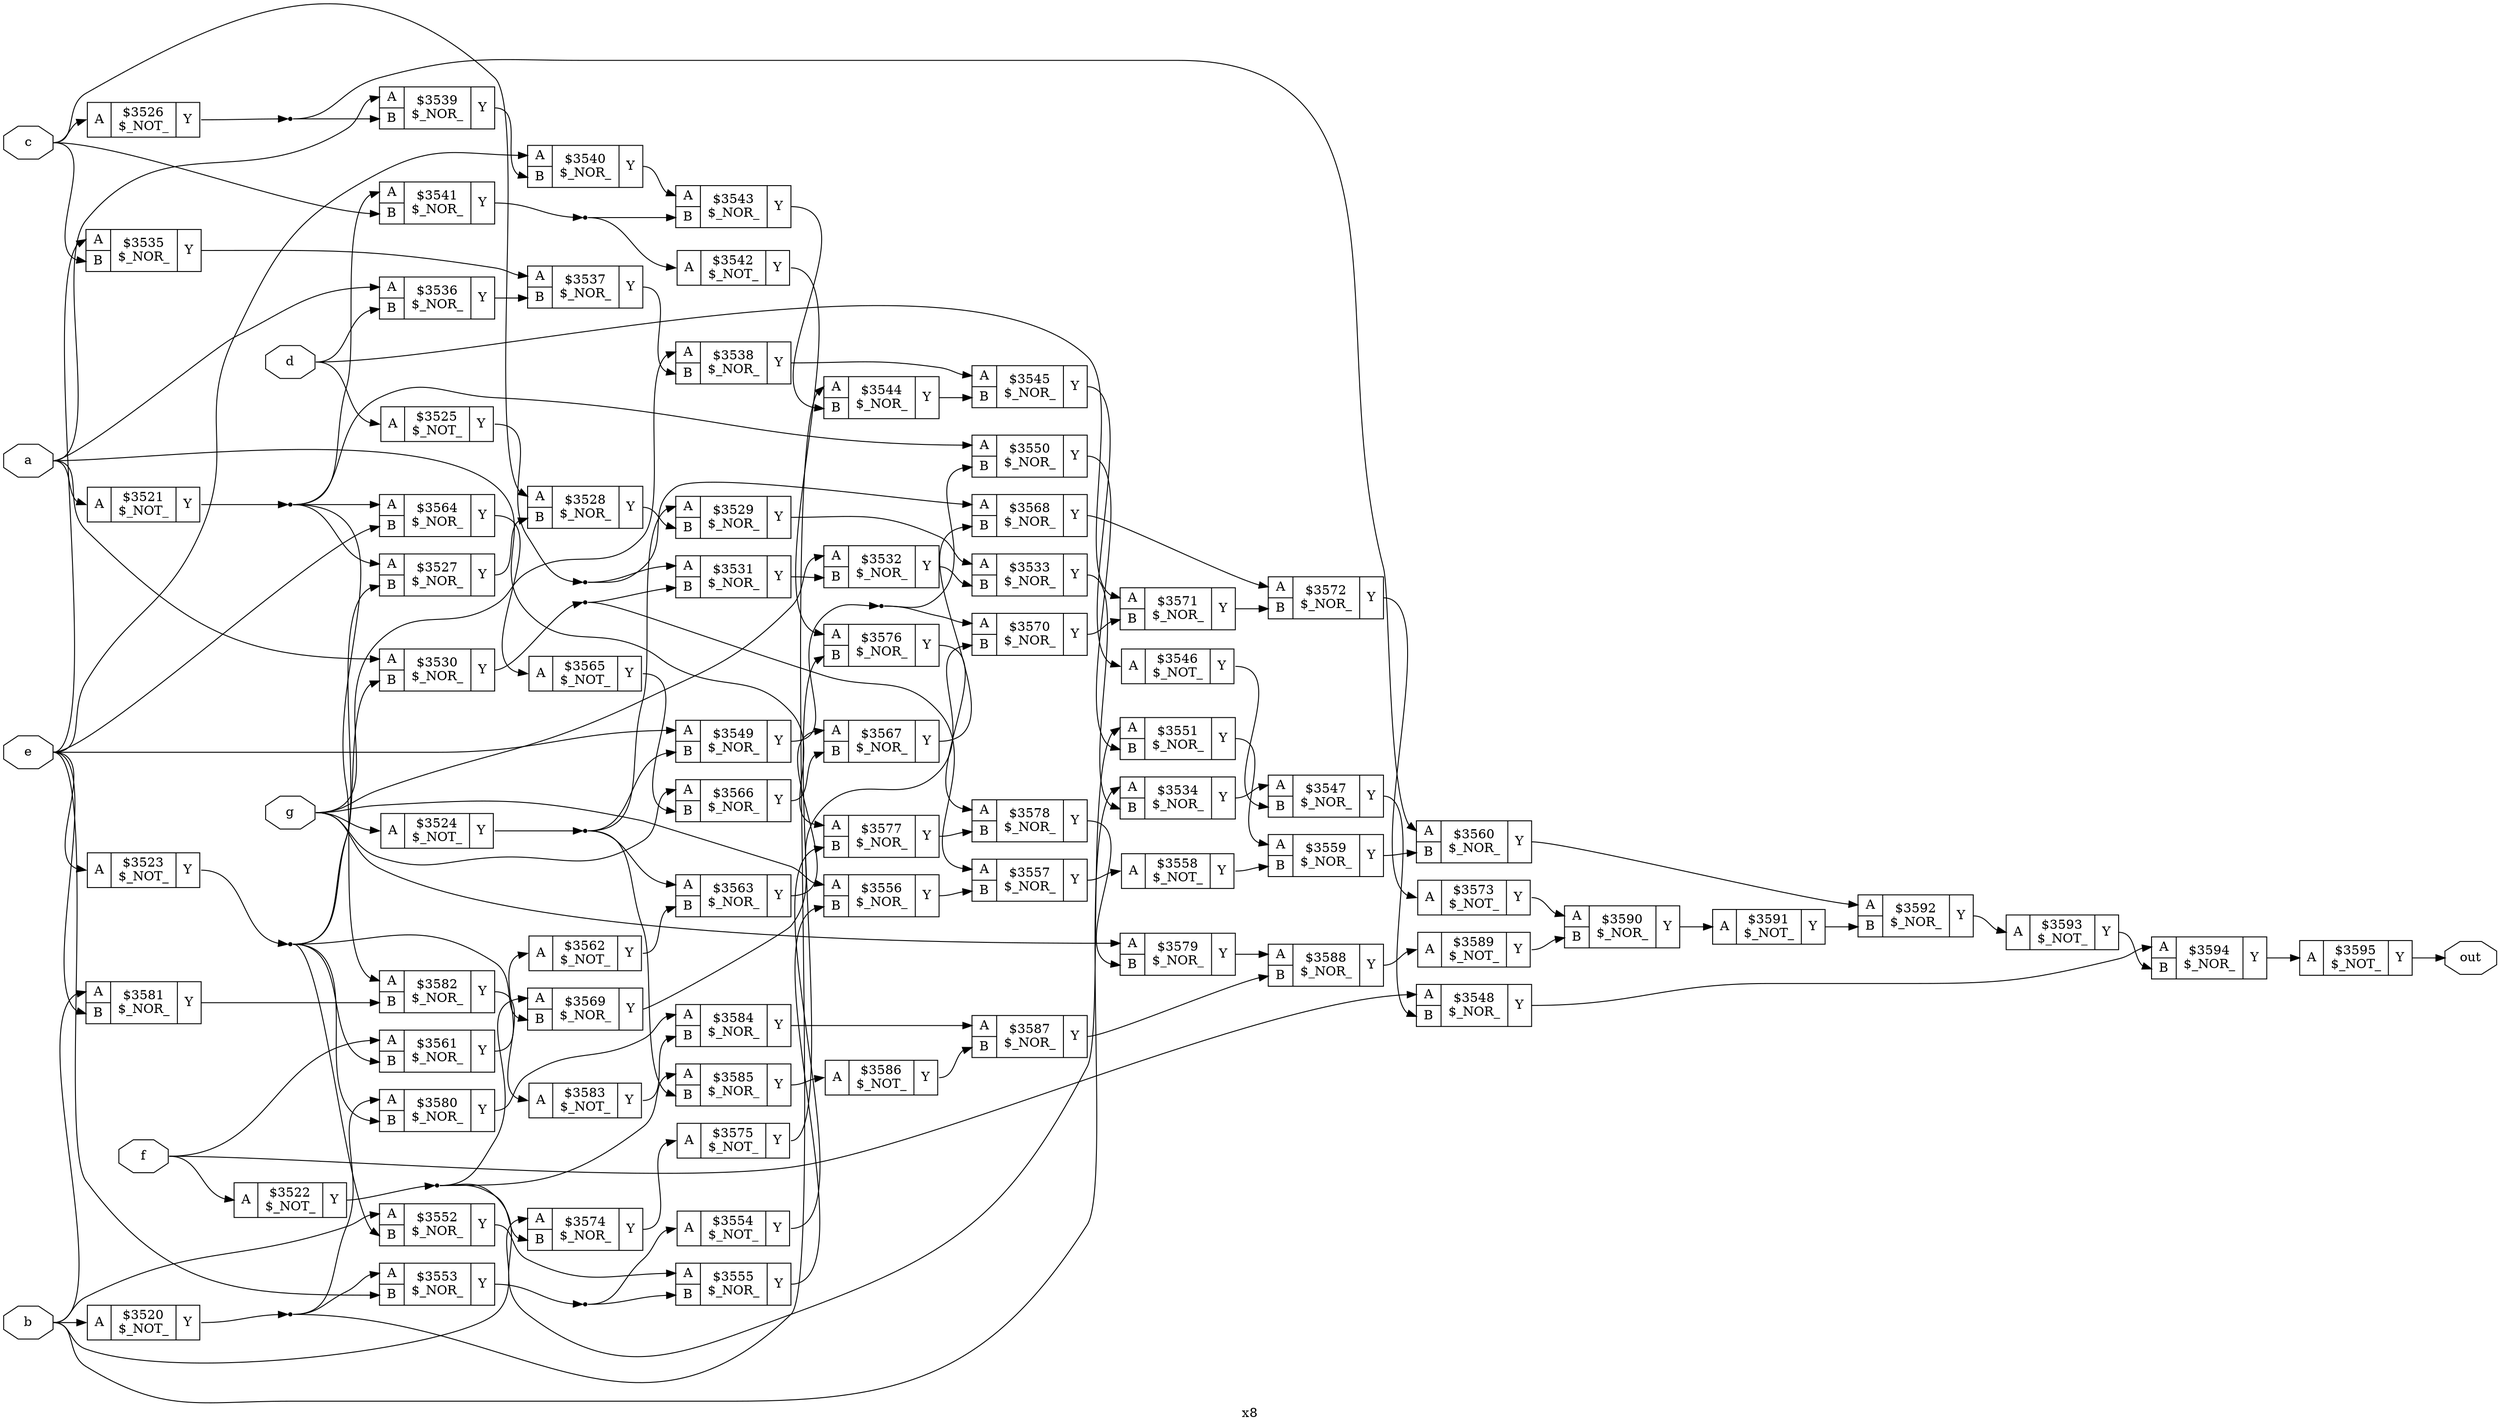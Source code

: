 digraph "x8" {
label="x8";
rankdir="LR";
remincross=true;
n76 [ shape=octagon, label="a", color="black", fontcolor="black" ];
n77 [ shape=octagon, label="b", color="black", fontcolor="black" ];
n78 [ shape=octagon, label="c", color="black", fontcolor="black" ];
n79 [ shape=octagon, label="d", color="black", fontcolor="black" ];
n80 [ shape=octagon, label="e", color="black", fontcolor="black" ];
n81 [ shape=octagon, label="f", color="black", fontcolor="black" ];
n82 [ shape=octagon, label="g", color="black", fontcolor="black" ];
n83 [ shape=octagon, label="out", color="black", fontcolor="black" ];
c86 [ shape=record, label="{{<p84> A}|$3520\n$_NOT_|{<p85> Y}}" ];
c87 [ shape=record, label="{{<p84> A}|$3521\n$_NOT_|{<p85> Y}}" ];
c88 [ shape=record, label="{{<p84> A}|$3522\n$_NOT_|{<p85> Y}}" ];
c89 [ shape=record, label="{{<p84> A}|$3523\n$_NOT_|{<p85> Y}}" ];
c90 [ shape=record, label="{{<p84> A}|$3524\n$_NOT_|{<p85> Y}}" ];
c91 [ shape=record, label="{{<p84> A}|$3525\n$_NOT_|{<p85> Y}}" ];
c92 [ shape=record, label="{{<p84> A}|$3526\n$_NOT_|{<p85> Y}}" ];
c94 [ shape=record, label="{{<p84> A|<p93> B}|$3527\n$_NOR_|{<p85> Y}}" ];
c95 [ shape=record, label="{{<p84> A|<p93> B}|$3528\n$_NOR_|{<p85> Y}}" ];
c96 [ shape=record, label="{{<p84> A|<p93> B}|$3529\n$_NOR_|{<p85> Y}}" ];
c97 [ shape=record, label="{{<p84> A|<p93> B}|$3530\n$_NOR_|{<p85> Y}}" ];
c98 [ shape=record, label="{{<p84> A|<p93> B}|$3531\n$_NOR_|{<p85> Y}}" ];
c99 [ shape=record, label="{{<p84> A|<p93> B}|$3532\n$_NOR_|{<p85> Y}}" ];
c100 [ shape=record, label="{{<p84> A|<p93> B}|$3533\n$_NOR_|{<p85> Y}}" ];
c101 [ shape=record, label="{{<p84> A|<p93> B}|$3534\n$_NOR_|{<p85> Y}}" ];
c102 [ shape=record, label="{{<p84> A|<p93> B}|$3535\n$_NOR_|{<p85> Y}}" ];
c103 [ shape=record, label="{{<p84> A|<p93> B}|$3536\n$_NOR_|{<p85> Y}}" ];
c104 [ shape=record, label="{{<p84> A|<p93> B}|$3537\n$_NOR_|{<p85> Y}}" ];
c105 [ shape=record, label="{{<p84> A|<p93> B}|$3538\n$_NOR_|{<p85> Y}}" ];
c106 [ shape=record, label="{{<p84> A|<p93> B}|$3539\n$_NOR_|{<p85> Y}}" ];
c107 [ shape=record, label="{{<p84> A|<p93> B}|$3540\n$_NOR_|{<p85> Y}}" ];
c108 [ shape=record, label="{{<p84> A|<p93> B}|$3541\n$_NOR_|{<p85> Y}}" ];
c109 [ shape=record, label="{{<p84> A}|$3542\n$_NOT_|{<p85> Y}}" ];
c110 [ shape=record, label="{{<p84> A|<p93> B}|$3543\n$_NOR_|{<p85> Y}}" ];
c111 [ shape=record, label="{{<p84> A|<p93> B}|$3544\n$_NOR_|{<p85> Y}}" ];
c112 [ shape=record, label="{{<p84> A|<p93> B}|$3545\n$_NOR_|{<p85> Y}}" ];
c113 [ shape=record, label="{{<p84> A}|$3546\n$_NOT_|{<p85> Y}}" ];
c114 [ shape=record, label="{{<p84> A|<p93> B}|$3547\n$_NOR_|{<p85> Y}}" ];
c115 [ shape=record, label="{{<p84> A|<p93> B}|$3548\n$_NOR_|{<p85> Y}}" ];
c116 [ shape=record, label="{{<p84> A|<p93> B}|$3549\n$_NOR_|{<p85> Y}}" ];
c117 [ shape=record, label="{{<p84> A|<p93> B}|$3550\n$_NOR_|{<p85> Y}}" ];
c118 [ shape=record, label="{{<p84> A|<p93> B}|$3551\n$_NOR_|{<p85> Y}}" ];
c119 [ shape=record, label="{{<p84> A|<p93> B}|$3552\n$_NOR_|{<p85> Y}}" ];
c120 [ shape=record, label="{{<p84> A|<p93> B}|$3553\n$_NOR_|{<p85> Y}}" ];
c121 [ shape=record, label="{{<p84> A}|$3554\n$_NOT_|{<p85> Y}}" ];
c122 [ shape=record, label="{{<p84> A|<p93> B}|$3555\n$_NOR_|{<p85> Y}}" ];
c123 [ shape=record, label="{{<p84> A|<p93> B}|$3556\n$_NOR_|{<p85> Y}}" ];
c124 [ shape=record, label="{{<p84> A|<p93> B}|$3557\n$_NOR_|{<p85> Y}}" ];
c125 [ shape=record, label="{{<p84> A}|$3558\n$_NOT_|{<p85> Y}}" ];
c126 [ shape=record, label="{{<p84> A|<p93> B}|$3559\n$_NOR_|{<p85> Y}}" ];
c127 [ shape=record, label="{{<p84> A|<p93> B}|$3560\n$_NOR_|{<p85> Y}}" ];
c128 [ shape=record, label="{{<p84> A|<p93> B}|$3561\n$_NOR_|{<p85> Y}}" ];
c129 [ shape=record, label="{{<p84> A}|$3562\n$_NOT_|{<p85> Y}}" ];
c130 [ shape=record, label="{{<p84> A|<p93> B}|$3563\n$_NOR_|{<p85> Y}}" ];
c131 [ shape=record, label="{{<p84> A|<p93> B}|$3564\n$_NOR_|{<p85> Y}}" ];
c132 [ shape=record, label="{{<p84> A}|$3565\n$_NOT_|{<p85> Y}}" ];
c133 [ shape=record, label="{{<p84> A|<p93> B}|$3566\n$_NOR_|{<p85> Y}}" ];
c134 [ shape=record, label="{{<p84> A|<p93> B}|$3567\n$_NOR_|{<p85> Y}}" ];
c135 [ shape=record, label="{{<p84> A|<p93> B}|$3568\n$_NOR_|{<p85> Y}}" ];
c136 [ shape=record, label="{{<p84> A|<p93> B}|$3569\n$_NOR_|{<p85> Y}}" ];
c137 [ shape=record, label="{{<p84> A|<p93> B}|$3570\n$_NOR_|{<p85> Y}}" ];
c138 [ shape=record, label="{{<p84> A|<p93> B}|$3571\n$_NOR_|{<p85> Y}}" ];
c139 [ shape=record, label="{{<p84> A|<p93> B}|$3572\n$_NOR_|{<p85> Y}}" ];
c140 [ shape=record, label="{{<p84> A}|$3573\n$_NOT_|{<p85> Y}}" ];
c141 [ shape=record, label="{{<p84> A|<p93> B}|$3574\n$_NOR_|{<p85> Y}}" ];
c142 [ shape=record, label="{{<p84> A}|$3575\n$_NOT_|{<p85> Y}}" ];
c143 [ shape=record, label="{{<p84> A|<p93> B}|$3576\n$_NOR_|{<p85> Y}}" ];
c144 [ shape=record, label="{{<p84> A|<p93> B}|$3577\n$_NOR_|{<p85> Y}}" ];
c145 [ shape=record, label="{{<p84> A|<p93> B}|$3578\n$_NOR_|{<p85> Y}}" ];
c146 [ shape=record, label="{{<p84> A|<p93> B}|$3579\n$_NOR_|{<p85> Y}}" ];
c147 [ shape=record, label="{{<p84> A|<p93> B}|$3580\n$_NOR_|{<p85> Y}}" ];
c148 [ shape=record, label="{{<p84> A|<p93> B}|$3581\n$_NOR_|{<p85> Y}}" ];
c149 [ shape=record, label="{{<p84> A|<p93> B}|$3582\n$_NOR_|{<p85> Y}}" ];
c150 [ shape=record, label="{{<p84> A}|$3583\n$_NOT_|{<p85> Y}}" ];
c151 [ shape=record, label="{{<p84> A|<p93> B}|$3584\n$_NOR_|{<p85> Y}}" ];
c152 [ shape=record, label="{{<p84> A|<p93> B}|$3585\n$_NOR_|{<p85> Y}}" ];
c153 [ shape=record, label="{{<p84> A}|$3586\n$_NOT_|{<p85> Y}}" ];
c154 [ shape=record, label="{{<p84> A|<p93> B}|$3587\n$_NOR_|{<p85> Y}}" ];
c155 [ shape=record, label="{{<p84> A|<p93> B}|$3588\n$_NOR_|{<p85> Y}}" ];
c156 [ shape=record, label="{{<p84> A}|$3589\n$_NOT_|{<p85> Y}}" ];
c157 [ shape=record, label="{{<p84> A|<p93> B}|$3590\n$_NOR_|{<p85> Y}}" ];
c158 [ shape=record, label="{{<p84> A}|$3591\n$_NOT_|{<p85> Y}}" ];
c159 [ shape=record, label="{{<p84> A|<p93> B}|$3592\n$_NOR_|{<p85> Y}}" ];
c160 [ shape=record, label="{{<p84> A}|$3593\n$_NOT_|{<p85> Y}}" ];
c161 [ shape=record, label="{{<p84> A|<p93> B}|$3594\n$_NOR_|{<p85> Y}}" ];
c162 [ shape=record, label="{{<p84> A}|$3595\n$_NOT_|{<p85> Y}}" ];
n1 [ shape=point ];
c87:p85:e -> n1:w [color="black", label=""];
n1:e -> c108:p84:w [color="black", label=""];
n1:e -> c117:p84:w [color="black", label=""];
n1:e -> c131:p84:w [color="black", label=""];
n1:e -> c149:p84:w [color="black", label=""];
n1:e -> c94:p84:w [color="black", label=""];
n10 [ shape=point ];
c97:p85:e -> n10:w [color="black", label=""];
n10:e -> c124:p84:w [color="black", label=""];
n10:e -> c98:p93:w [color="black", label=""];
c98:p85:e -> c99:p93:w [color="black", label=""];
c99:p85:e -> c100:p93:w [color="black", label=""];
c100:p85:e -> c101:p93:w [color="black", label=""];
c101:p85:e -> c114:p84:w [color="black", label=""];
c102:p85:e -> c104:p84:w [color="black", label=""];
c103:p85:e -> c104:p93:w [color="black", label=""];
c104:p85:e -> c105:p93:w [color="black", label=""];
c105:p85:e -> c112:p84:w [color="black", label=""];
c106:p85:e -> c107:p93:w [color="black", label=""];
n2 [ shape=point ];
c88:p85:e -> n2:w [color="black", label=""];
n2:e -> c118:p84:w [color="black", label=""];
n2:e -> c136:p84:w [color="black", label=""];
n2:e -> c141:p93:w [color="black", label=""];
n2:e -> c152:p84:w [color="black", label=""];
c107:p85:e -> c110:p84:w [color="black", label=""];
n21 [ shape=point ];
c108:p85:e -> n21:w [color="black", label=""];
n21:e -> c109:p84:w [color="black", label=""];
n21:e -> c110:p93:w [color="black", label=""];
c109:p85:e -> c143:p84:w [color="black", label=""];
c110:p85:e -> c111:p93:w [color="black", label=""];
c111:p85:e -> c112:p93:w [color="black", label=""];
c112:p85:e -> c113:p84:w [color="black", label=""];
c113:p85:e -> c114:p93:w [color="black", label=""];
c114:p85:e -> c115:p93:w [color="black", label=""];
c115:p85:e -> c161:p84:w [color="black", label=""];
n29 [ shape=point ];
c116:p85:e -> n29:w [color="black", label=""];
n29:e -> c117:p93:w [color="black", label=""];
n29:e -> c137:p84:w [color="black", label=""];
n3 [ shape=point ];
c89:p85:e -> n3:w [color="black", label=""];
n3:e -> c119:p93:w [color="black", label=""];
n3:e -> c128:p93:w [color="black", label=""];
n3:e -> c136:p93:w [color="black", label=""];
n3:e -> c147:p93:w [color="black", label=""];
n3:e -> c94:p93:w [color="black", label=""];
n3:e -> c97:p93:w [color="black", label=""];
c117:p85:e -> c118:p93:w [color="black", label=""];
c118:p85:e -> c126:p84:w [color="black", label=""];
c119:p85:e -> c122:p84:w [color="black", label=""];
n33 [ shape=point ];
c120:p85:e -> n33:w [color="black", label=""];
n33:e -> c121:p84:w [color="black", label=""];
n33:e -> c122:p93:w [color="black", label=""];
c121:p85:e -> c144:p93:w [color="black", label=""];
c122:p85:e -> c123:p93:w [color="black", label=""];
c123:p85:e -> c124:p93:w [color="black", label=""];
c124:p85:e -> c125:p84:w [color="black", label=""];
c125:p85:e -> c126:p93:w [color="black", label=""];
c126:p85:e -> c127:p93:w [color="black", label=""];
n4 [ shape=point ];
c90:p85:e -> n4:w [color="black", label=""];
n4:e -> c116:p93:w [color="black", label=""];
n4:e -> c130:p84:w [color="black", label=""];
n4:e -> c152:p93:w [color="black", label=""];
n4:e -> c96:p84:w [color="black", label=""];
c127:p85:e -> c159:p84:w [color="black", label=""];
c128:p85:e -> c129:p84:w [color="black", label=""];
c129:p85:e -> c130:p93:w [color="black", label=""];
c130:p85:e -> c134:p84:w [color="black", label=""];
c131:p85:e -> c132:p84:w [color="black", label=""];
c132:p85:e -> c133:p93:w [color="black", label=""];
c133:p85:e -> c134:p93:w [color="black", label=""];
c134:p85:e -> c135:p93:w [color="black", label=""];
c135:p85:e -> c139:p84:w [color="black", label=""];
c136:p85:e -> c137:p93:w [color="black", label=""];
n5 [ shape=point ];
c91:p85:e -> n5:w [color="black", label=""];
n5:e -> c135:p84:w [color="black", label=""];
n5:e -> c98:p84:w [color="black", label=""];
c137:p85:e -> c138:p93:w [color="black", label=""];
c138:p85:e -> c139:p93:w [color="black", label=""];
c139:p85:e -> c140:p84:w [color="black", label=""];
c140:p85:e -> c157:p84:w [color="black", label=""];
c141:p85:e -> c142:p84:w [color="black", label=""];
c142:p85:e -> c143:p93:w [color="black", label=""];
c143:p85:e -> c145:p84:w [color="black", label=""];
c144:p85:e -> c145:p93:w [color="black", label=""];
c145:p85:e -> c146:p93:w [color="black", label=""];
c146:p85:e -> c155:p84:w [color="black", label=""];
n6 [ shape=point ];
c92:p85:e -> n6:w [color="black", label=""];
n6:e -> c106:p93:w [color="black", label=""];
n6:e -> c127:p84:w [color="black", label=""];
c147:p85:e -> c151:p84:w [color="black", label=""];
c148:p85:e -> c149:p93:w [color="black", label=""];
c149:p85:e -> c150:p84:w [color="black", label=""];
c150:p85:e -> c151:p93:w [color="black", label=""];
c151:p85:e -> c154:p84:w [color="black", label=""];
c152:p85:e -> c153:p84:w [color="black", label=""];
c153:p85:e -> c154:p93:w [color="black", label=""];
c154:p85:e -> c155:p93:w [color="black", label=""];
c155:p85:e -> c156:p84:w [color="black", label=""];
c156:p85:e -> c157:p93:w [color="black", label=""];
c94:p85:e -> c95:p93:w [color="black", label=""];
c157:p85:e -> c158:p84:w [color="black", label=""];
c158:p85:e -> c159:p93:w [color="black", label=""];
c159:p85:e -> c160:p84:w [color="black", label=""];
c160:p85:e -> c161:p93:w [color="black", label=""];
c161:p85:e -> c162:p84:w [color="black", label=""];
n75 [ shape=point ];
c86:p85:e -> n75:w [color="black", label=""];
n75:e -> c111:p84:w [color="black", label=""];
n75:e -> c120:p84:w [color="black", label=""];
n75:e -> c147:p84:w [color="black", label=""];
n76:e -> c103:p84:w [color="black", label=""];
n76:e -> c106:p84:w [color="black", label=""];
n76:e -> c144:p84:w [color="black", label=""];
n76:e -> c87:p84:w [color="black", label=""];
n76:e -> c97:p84:w [color="black", label=""];
n77:e -> c101:p84:w [color="black", label=""];
n77:e -> c119:p84:w [color="black", label=""];
n77:e -> c141:p84:w [color="black", label=""];
n77:e -> c148:p84:w [color="black", label=""];
n77:e -> c86:p84:w [color="black", label=""];
n78:e -> c102:p93:w [color="black", label=""];
n78:e -> c108:p93:w [color="black", label=""];
n78:e -> c92:p84:w [color="black", label=""];
n78:e -> c95:p84:w [color="black", label=""];
n79:e -> c103:p93:w [color="black", label=""];
n79:e -> c138:p84:w [color="black", label=""];
n79:e -> c91:p84:w [color="black", label=""];
c95:p85:e -> c96:p93:w [color="black", label=""];
n80:e -> c102:p84:w [color="black", label=""];
n80:e -> c107:p84:w [color="black", label=""];
n80:e -> c116:p84:w [color="black", label=""];
n80:e -> c120:p93:w [color="black", label=""];
n80:e -> c131:p93:w [color="black", label=""];
n80:e -> c148:p93:w [color="black", label=""];
n80:e -> c89:p84:w [color="black", label=""];
n81:e -> c115:p84:w [color="black", label=""];
n81:e -> c128:p84:w [color="black", label=""];
n81:e -> c88:p84:w [color="black", label=""];
n82:e -> c105:p84:w [color="black", label=""];
n82:e -> c123:p84:w [color="black", label=""];
n82:e -> c133:p84:w [color="black", label=""];
n82:e -> c146:p84:w [color="black", label=""];
n82:e -> c90:p84:w [color="black", label=""];
n82:e -> c99:p84:w [color="black", label=""];
c162:p85:e -> n83:w [color="black", label=""];
c96:p85:e -> c100:p84:w [color="black", label=""];
}
